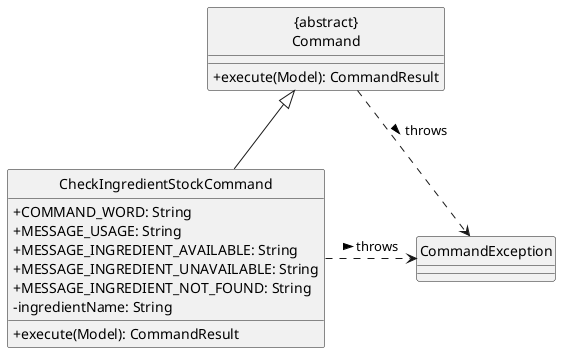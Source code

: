 @startuml
hide circle
skinparam classAttributeIconSize 0

' Abstract command class
Class "{abstract}\nCommand" as Command {
  +execute(Model): CommandResult
}

' CheckIngredientStockCommand class with attributes and methods
Class CheckIngredientStockCommand {
  +COMMAND_WORD: String
  +MESSAGE_USAGE: String
  +MESSAGE_INGREDIENT_AVAILABLE: String
  +MESSAGE_INGREDIENT_UNAVAILABLE: String
  +MESSAGE_INGREDIENT_NOT_FOUND: String
  -ingredientName: String
  +execute(Model): CommandResult
}

' CommandException class
Class CommandException

' Relationships
CheckIngredientStockCommand -up-|> Command
Command ..> CommandException: throws >
CheckIngredientStockCommand .right.> CommandException: throws >

@enduml